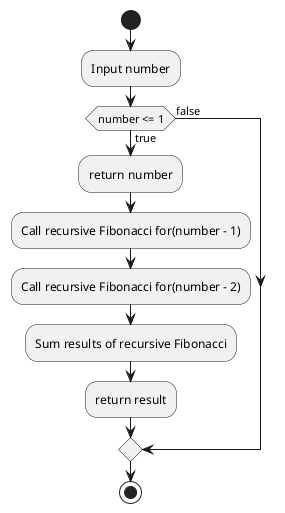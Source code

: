 @startuml
'https://plantuml.com/activity-diagram-beta

start
:Input number;
if (number <= 1) then (true)
  :return number;
  :Call recursive Fibonacci for(number - 1);
  :Call recursive Fibonacci for(number - 2);
  :Sum results of recursive Fibonacci;
  :return result;
else (false)
endif

stop

@enduml

